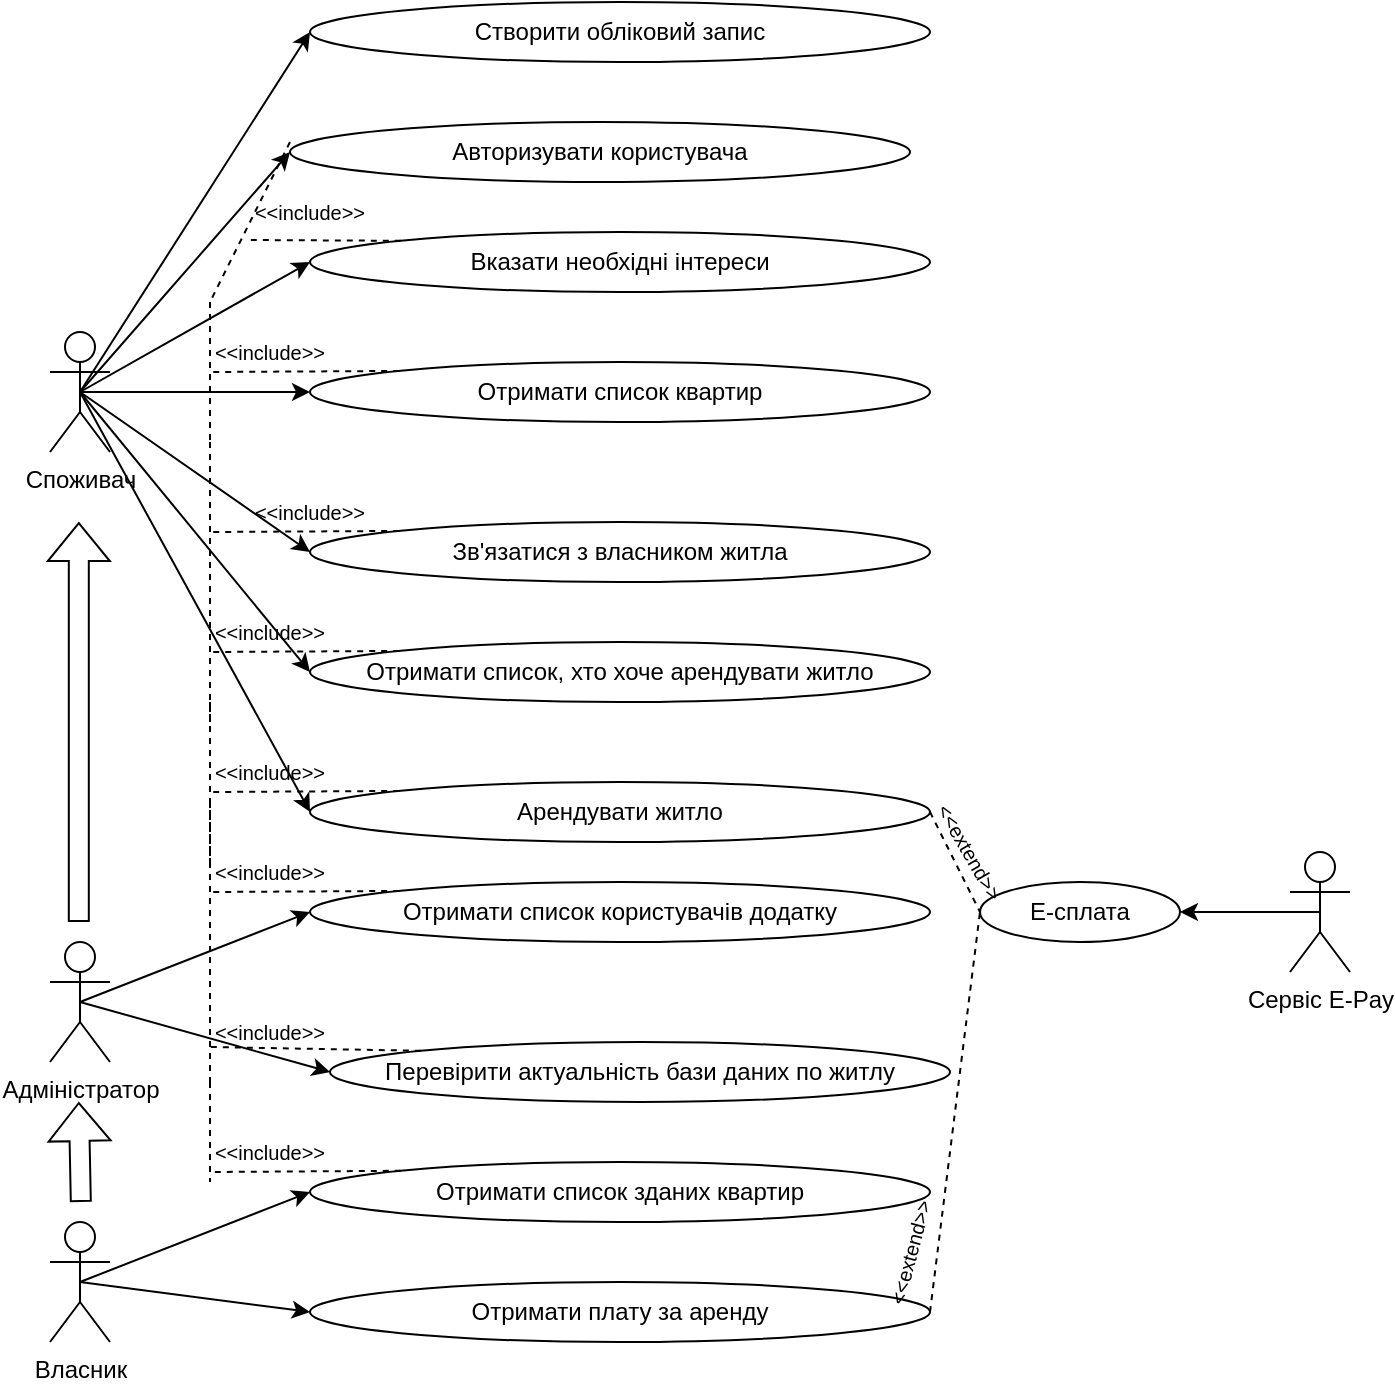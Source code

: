 <mxfile version="20.3.0" type="github"><diagram name="Page-1" id="c4acf3e9-155e-7222-9cf6-157b1a14988f"><mxGraphModel dx="783" dy="875" grid="1" gridSize="10" guides="1" tooltips="1" connect="1" arrows="1" fold="1" page="1" pageScale="1" pageWidth="850" pageHeight="1100" background="none" math="0" shadow="0"><root><mxCell id="0"/><mxCell id="1" parent="0"/><mxCell id="CW-pGeQUT92R2qeC4vDf-24" style="rounded=0;orthogonalLoop=1;jettySize=auto;html=1;exitX=0.5;exitY=0.5;exitDx=0;exitDy=0;exitPerimeter=0;entryX=0;entryY=0.5;entryDx=0;entryDy=0;" edge="1" parent="1" source="CW-pGeQUT92R2qeC4vDf-1" target="CW-pGeQUT92R2qeC4vDf-23"><mxGeometry relative="1" as="geometry"/></mxCell><mxCell id="CW-pGeQUT92R2qeC4vDf-25" style="edgeStyle=none;rounded=0;orthogonalLoop=1;jettySize=auto;html=1;exitX=0.5;exitY=0.5;exitDx=0;exitDy=0;exitPerimeter=0;entryX=0;entryY=0.5;entryDx=0;entryDy=0;" edge="1" parent="1" source="CW-pGeQUT92R2qeC4vDf-1" target="CW-pGeQUT92R2qeC4vDf-18"><mxGeometry relative="1" as="geometry"/></mxCell><mxCell id="CW-pGeQUT92R2qeC4vDf-26" style="edgeStyle=none;rounded=0;orthogonalLoop=1;jettySize=auto;html=1;exitX=0.5;exitY=0.5;exitDx=0;exitDy=0;exitPerimeter=0;entryX=0;entryY=0.5;entryDx=0;entryDy=0;" edge="1" parent="1" source="CW-pGeQUT92R2qeC4vDf-1" target="CW-pGeQUT92R2qeC4vDf-19"><mxGeometry relative="1" as="geometry"/></mxCell><mxCell id="CW-pGeQUT92R2qeC4vDf-27" style="edgeStyle=none;rounded=0;orthogonalLoop=1;jettySize=auto;html=1;exitX=0.5;exitY=0.5;exitDx=0;exitDy=0;exitPerimeter=0;entryX=0;entryY=0.5;entryDx=0;entryDy=0;" edge="1" parent="1" source="CW-pGeQUT92R2qeC4vDf-1" target="CW-pGeQUT92R2qeC4vDf-20"><mxGeometry relative="1" as="geometry"/></mxCell><mxCell id="CW-pGeQUT92R2qeC4vDf-33" style="edgeStyle=none;rounded=0;orthogonalLoop=1;jettySize=auto;html=1;exitX=0.5;exitY=0.5;exitDx=0;exitDy=0;exitPerimeter=0;entryX=0;entryY=0.5;entryDx=0;entryDy=0;" edge="1" parent="1" source="CW-pGeQUT92R2qeC4vDf-1" target="CW-pGeQUT92R2qeC4vDf-21"><mxGeometry relative="1" as="geometry"/></mxCell><mxCell id="CW-pGeQUT92R2qeC4vDf-34" style="edgeStyle=none;rounded=0;orthogonalLoop=1;jettySize=auto;html=1;exitX=0.5;exitY=0.5;exitDx=0;exitDy=0;exitPerimeter=0;entryX=0;entryY=0.5;entryDx=0;entryDy=0;" edge="1" parent="1" source="CW-pGeQUT92R2qeC4vDf-1" target="CW-pGeQUT92R2qeC4vDf-28"><mxGeometry relative="1" as="geometry"/></mxCell><mxCell id="CW-pGeQUT92R2qeC4vDf-53" style="edgeStyle=none;rounded=0;orthogonalLoop=1;jettySize=auto;html=1;exitX=0.5;exitY=0.5;exitDx=0;exitDy=0;exitPerimeter=0;entryX=0;entryY=0.5;entryDx=0;entryDy=0;fontSize=10;" edge="1" parent="1" source="CW-pGeQUT92R2qeC4vDf-1" target="CW-pGeQUT92R2qeC4vDf-52"><mxGeometry relative="1" as="geometry"/></mxCell><mxCell id="CW-pGeQUT92R2qeC4vDf-1" value="Споживач&lt;br&gt;" style="shape=umlActor;verticalLabelPosition=bottom;verticalAlign=top;html=1;outlineConnect=0;" vertex="1" parent="1"><mxGeometry x="40" y="365" width="30" height="60" as="geometry"/></mxCell><mxCell id="CW-pGeQUT92R2qeC4vDf-35" style="edgeStyle=none;rounded=0;orthogonalLoop=1;jettySize=auto;html=1;exitX=0.5;exitY=0.5;exitDx=0;exitDy=0;exitPerimeter=0;entryX=0;entryY=0.5;entryDx=0;entryDy=0;" edge="1" parent="1" source="CW-pGeQUT92R2qeC4vDf-2" target="CW-pGeQUT92R2qeC4vDf-22"><mxGeometry relative="1" as="geometry"/></mxCell><mxCell id="CW-pGeQUT92R2qeC4vDf-36" style="edgeStyle=none;rounded=0;orthogonalLoop=1;jettySize=auto;html=1;exitX=0.5;exitY=0.5;exitDx=0;exitDy=0;exitPerimeter=0;entryX=0;entryY=0.5;entryDx=0;entryDy=0;" edge="1" parent="1" source="CW-pGeQUT92R2qeC4vDf-2" target="CW-pGeQUT92R2qeC4vDf-15"><mxGeometry relative="1" as="geometry"/></mxCell><mxCell id="CW-pGeQUT92R2qeC4vDf-2" value="Адміністратор" style="shape=umlActor;verticalLabelPosition=bottom;verticalAlign=top;html=1;outlineConnect=0;" vertex="1" parent="1"><mxGeometry x="40" y="670" width="30" height="60" as="geometry"/></mxCell><mxCell id="CW-pGeQUT92R2qeC4vDf-31" style="edgeStyle=none;rounded=0;orthogonalLoop=1;jettySize=auto;html=1;exitX=0.5;exitY=0.5;exitDx=0;exitDy=0;exitPerimeter=0;entryX=1;entryY=0.5;entryDx=0;entryDy=0;" edge="1" parent="1" source="CW-pGeQUT92R2qeC4vDf-3" target="CW-pGeQUT92R2qeC4vDf-30"><mxGeometry relative="1" as="geometry"/></mxCell><mxCell id="CW-pGeQUT92R2qeC4vDf-3" value="Сервіс E-Pay" style="shape=umlActor;verticalLabelPosition=bottom;verticalAlign=top;html=1;outlineConnect=0;" vertex="1" parent="1"><mxGeometry x="660" y="625" width="30" height="60" as="geometry"/></mxCell><mxCell id="CW-pGeQUT92R2qeC4vDf-41" style="edgeStyle=none;rounded=0;orthogonalLoop=1;jettySize=auto;html=1;exitX=0.5;exitY=0.5;exitDx=0;exitDy=0;exitPerimeter=0;entryX=0;entryY=0.5;entryDx=0;entryDy=0;" edge="1" parent="1" source="CW-pGeQUT92R2qeC4vDf-5" target="CW-pGeQUT92R2qeC4vDf-17"><mxGeometry relative="1" as="geometry"/></mxCell><mxCell id="CW-pGeQUT92R2qeC4vDf-42" style="edgeStyle=none;rounded=0;orthogonalLoop=1;jettySize=auto;html=1;exitX=0.5;exitY=0.5;exitDx=0;exitDy=0;exitPerimeter=0;entryX=0;entryY=0.5;entryDx=0;entryDy=0;" edge="1" parent="1" source="CW-pGeQUT92R2qeC4vDf-5" target="CW-pGeQUT92R2qeC4vDf-29"><mxGeometry relative="1" as="geometry"/></mxCell><mxCell id="CW-pGeQUT92R2qeC4vDf-5" value="Власник&lt;br&gt;" style="shape=umlActor;verticalLabelPosition=bottom;verticalAlign=top;html=1;outlineConnect=0;" vertex="1" parent="1"><mxGeometry x="40" y="810" width="30" height="60" as="geometry"/></mxCell><mxCell id="CW-pGeQUT92R2qeC4vDf-15" value="Перевірити актуальність бази даних по житлу" style="ellipse;whiteSpace=wrap;html=1;" vertex="1" parent="1"><mxGeometry x="180" y="720" width="310" height="30" as="geometry"/></mxCell><mxCell id="CW-pGeQUT92R2qeC4vDf-17" value="Отримати список зданих квартир" style="ellipse;whiteSpace=wrap;html=1;" vertex="1" parent="1"><mxGeometry x="170" y="780" width="310" height="30" as="geometry"/></mxCell><mxCell id="CW-pGeQUT92R2qeC4vDf-18" value="Вказати необхідні інтереси" style="ellipse;whiteSpace=wrap;html=1;" vertex="1" parent="1"><mxGeometry x="170" y="315" width="310" height="30" as="geometry"/></mxCell><mxCell id="CW-pGeQUT92R2qeC4vDf-19" value="Отримати список квартир" style="ellipse;whiteSpace=wrap;html=1;" vertex="1" parent="1"><mxGeometry x="170" y="380" width="310" height="30" as="geometry"/></mxCell><mxCell id="CW-pGeQUT92R2qeC4vDf-20" value="Зв'язатися з власником житла" style="ellipse;whiteSpace=wrap;html=1;" vertex="1" parent="1"><mxGeometry x="170" y="460" width="310" height="30" as="geometry"/></mxCell><mxCell id="CW-pGeQUT92R2qeC4vDf-21" value="Отримати список, хто хоче арендувати житло" style="ellipse;whiteSpace=wrap;html=1;" vertex="1" parent="1"><mxGeometry x="170" y="520" width="310" height="30" as="geometry"/></mxCell><mxCell id="CW-pGeQUT92R2qeC4vDf-22" value="Отримати список користувачів додатку" style="ellipse;whiteSpace=wrap;html=1;" vertex="1" parent="1"><mxGeometry x="170" y="640" width="310" height="30" as="geometry"/></mxCell><mxCell id="CW-pGeQUT92R2qeC4vDf-23" value="Створити обліковий запис" style="ellipse;whiteSpace=wrap;html=1;" vertex="1" parent="1"><mxGeometry x="170" y="200" width="310" height="30" as="geometry"/></mxCell><mxCell id="CW-pGeQUT92R2qeC4vDf-28" value="Арендувати житло" style="ellipse;whiteSpace=wrap;html=1;" vertex="1" parent="1"><mxGeometry x="170" y="590" width="310" height="30" as="geometry"/></mxCell><mxCell id="CW-pGeQUT92R2qeC4vDf-29" value="Отримати плату за аренду" style="ellipse;whiteSpace=wrap;html=1;" vertex="1" parent="1"><mxGeometry x="170" y="840" width="310" height="30" as="geometry"/></mxCell><mxCell id="CW-pGeQUT92R2qeC4vDf-30" value="E-сплата" style="ellipse;whiteSpace=wrap;html=1;" vertex="1" parent="1"><mxGeometry x="505" y="640" width="100" height="30" as="geometry"/></mxCell><mxCell id="CW-pGeQUT92R2qeC4vDf-39" value="" style="shape=flexArrow;endArrow=classic;html=1;rounded=0;" edge="1" parent="1"><mxGeometry width="50" height="50" relative="1" as="geometry"><mxPoint x="54.41" y="660" as="sourcePoint"/><mxPoint x="54.41" y="460" as="targetPoint"/></mxGeometry></mxCell><mxCell id="CW-pGeQUT92R2qeC4vDf-40" value="" style="shape=flexArrow;endArrow=classic;html=1;rounded=0;" edge="1" parent="1"><mxGeometry width="50" height="50" relative="1" as="geometry"><mxPoint x="55.41" y="800.0" as="sourcePoint"/><mxPoint x="54.41" y="750" as="targetPoint"/></mxGeometry></mxCell><mxCell id="CW-pGeQUT92R2qeC4vDf-45" value="" style="endArrow=none;dashed=1;html=1;rounded=0;entryX=0;entryY=0.5;entryDx=0;entryDy=0;exitX=1;exitY=0.5;exitDx=0;exitDy=0;" edge="1" parent="1" source="CW-pGeQUT92R2qeC4vDf-29" target="CW-pGeQUT92R2qeC4vDf-30"><mxGeometry width="50" height="50" relative="1" as="geometry"><mxPoint x="455" y="710" as="sourcePoint"/><mxPoint x="505" y="660" as="targetPoint"/></mxGeometry></mxCell><mxCell id="CW-pGeQUT92R2qeC4vDf-48" value="" style="endArrow=none;dashed=1;html=1;rounded=0;entryX=0;entryY=0.5;entryDx=0;entryDy=0;exitX=1;exitY=0.5;exitDx=0;exitDy=0;" edge="1" parent="1" source="CW-pGeQUT92R2qeC4vDf-28" target="CW-pGeQUT92R2qeC4vDf-30"><mxGeometry width="50" height="50" relative="1" as="geometry"><mxPoint x="490.0" y="805" as="sourcePoint"/><mxPoint x="515.0" y="665" as="targetPoint"/></mxGeometry></mxCell><mxCell id="CW-pGeQUT92R2qeC4vDf-49" value="&lt;font style=&quot;font-size: 10px;&quot;&gt;&amp;lt;&amp;lt;extend&amp;gt;&amp;gt;&lt;/font&gt;" style="text;html=1;strokeColor=none;fillColor=none;align=center;verticalAlign=middle;whiteSpace=wrap;rounded=0;rotation=60;" vertex="1" parent="1"><mxGeometry x="470" y="610" width="60" height="30" as="geometry"/></mxCell><mxCell id="CW-pGeQUT92R2qeC4vDf-51" value="&lt;font style=&quot;font-size: 10px;&quot;&gt;&amp;lt;&amp;lt;extend&amp;gt;&amp;gt;&lt;/font&gt;" style="text;html=1;strokeColor=none;fillColor=none;align=center;verticalAlign=middle;whiteSpace=wrap;rounded=0;rotation=-75;" vertex="1" parent="1"><mxGeometry x="440" y="810" width="60" height="30" as="geometry"/></mxCell><mxCell id="CW-pGeQUT92R2qeC4vDf-52" value="Авторизувати користувача" style="ellipse;whiteSpace=wrap;html=1;" vertex="1" parent="1"><mxGeometry x="160" y="260" width="310" height="30" as="geometry"/></mxCell><mxCell id="CW-pGeQUT92R2qeC4vDf-56" value="" style="endArrow=none;dashed=1;html=1;rounded=0;fontSize=10;exitX=0;exitY=0;exitDx=0;exitDy=0;" edge="1" parent="1" source="CW-pGeQUT92R2qeC4vDf-17"><mxGeometry width="50" height="50" relative="1" as="geometry"><mxPoint x="280" y="690" as="sourcePoint"/><mxPoint x="120" y="785" as="targetPoint"/></mxGeometry></mxCell><mxCell id="CW-pGeQUT92R2qeC4vDf-57" value="" style="endArrow=none;dashed=1;html=1;rounded=0;fontSize=10;" edge="1" parent="1"><mxGeometry width="50" height="50" relative="1" as="geometry"><mxPoint x="120" y="740" as="sourcePoint"/><mxPoint x="120" y="790" as="targetPoint"/></mxGeometry></mxCell><mxCell id="CW-pGeQUT92R2qeC4vDf-58" value="" style="endArrow=none;dashed=1;html=1;rounded=0;fontSize=10;exitX=0;exitY=0;exitDx=0;exitDy=0;" edge="1" parent="1" source="CW-pGeQUT92R2qeC4vDf-15"><mxGeometry width="50" height="50" relative="1" as="geometry"><mxPoint x="214.609" y="721.97" as="sourcePoint"/><mxPoint x="120" y="722.5" as="targetPoint"/></mxGeometry></mxCell><mxCell id="CW-pGeQUT92R2qeC4vDf-59" value="" style="endArrow=none;dashed=1;html=1;rounded=0;fontSize=10;" edge="1" parent="1"><mxGeometry width="50" height="50" relative="1" as="geometry"><mxPoint x="120" y="677.5" as="sourcePoint"/><mxPoint x="120" y="740" as="targetPoint"/></mxGeometry></mxCell><mxCell id="CW-pGeQUT92R2qeC4vDf-60" value="" style="endArrow=none;dashed=1;html=1;rounded=0;fontSize=10;exitX=0;exitY=0;exitDx=0;exitDy=0;" edge="1" parent="1"><mxGeometry width="50" height="50" relative="1" as="geometry"><mxPoint x="214.609" y="644.47" as="sourcePoint"/><mxPoint x="120" y="645" as="targetPoint"/></mxGeometry></mxCell><mxCell id="CW-pGeQUT92R2qeC4vDf-61" value="" style="endArrow=none;dashed=1;html=1;rounded=0;fontSize=10;" edge="1" parent="1"><mxGeometry width="50" height="50" relative="1" as="geometry"><mxPoint x="120" y="600.0" as="sourcePoint"/><mxPoint x="120" y="680" as="targetPoint"/></mxGeometry></mxCell><mxCell id="CW-pGeQUT92R2qeC4vDf-62" value="" style="endArrow=none;dashed=1;html=1;rounded=0;fontSize=10;exitX=0;exitY=0;exitDx=0;exitDy=0;" edge="1" parent="1"><mxGeometry width="50" height="50" relative="1" as="geometry"><mxPoint x="214.609" y="594.47" as="sourcePoint"/><mxPoint x="120" y="595" as="targetPoint"/></mxGeometry></mxCell><mxCell id="CW-pGeQUT92R2qeC4vDf-63" value="" style="endArrow=none;dashed=1;html=1;rounded=0;fontSize=10;" edge="1" parent="1"><mxGeometry width="50" height="50" relative="1" as="geometry"><mxPoint x="120" y="550" as="sourcePoint"/><mxPoint x="120" y="630" as="targetPoint"/></mxGeometry></mxCell><mxCell id="CW-pGeQUT92R2qeC4vDf-64" value="" style="endArrow=none;dashed=1;html=1;rounded=0;fontSize=10;exitX=0;exitY=0;exitDx=0;exitDy=0;" edge="1" parent="1"><mxGeometry width="50" height="50" relative="1" as="geometry"><mxPoint x="214.609" y="524.47" as="sourcePoint"/><mxPoint x="120" y="525" as="targetPoint"/></mxGeometry></mxCell><mxCell id="CW-pGeQUT92R2qeC4vDf-65" value="" style="endArrow=none;dashed=1;html=1;rounded=0;fontSize=10;" edge="1" parent="1"><mxGeometry width="50" height="50" relative="1" as="geometry"><mxPoint x="120" y="480" as="sourcePoint"/><mxPoint x="120" y="560" as="targetPoint"/></mxGeometry></mxCell><mxCell id="CW-pGeQUT92R2qeC4vDf-66" value="" style="endArrow=none;dashed=1;html=1;rounded=0;fontSize=10;exitX=0;exitY=0;exitDx=0;exitDy=0;" edge="1" parent="1"><mxGeometry width="50" height="50" relative="1" as="geometry"><mxPoint x="214.609" y="464.47" as="sourcePoint"/><mxPoint x="120" y="465" as="targetPoint"/></mxGeometry></mxCell><mxCell id="CW-pGeQUT92R2qeC4vDf-67" value="" style="endArrow=none;dashed=1;html=1;rounded=0;fontSize=10;" edge="1" parent="1"><mxGeometry width="50" height="50" relative="1" as="geometry"><mxPoint x="120" y="420" as="sourcePoint"/><mxPoint x="120" y="500" as="targetPoint"/></mxGeometry></mxCell><mxCell id="CW-pGeQUT92R2qeC4vDf-68" value="" style="endArrow=none;dashed=1;html=1;rounded=0;fontSize=10;exitX=0;exitY=0;exitDx=0;exitDy=0;" edge="1" parent="1"><mxGeometry width="50" height="50" relative="1" as="geometry"><mxPoint x="214.609" y="384.47" as="sourcePoint"/><mxPoint x="120" y="385" as="targetPoint"/></mxGeometry></mxCell><mxCell id="CW-pGeQUT92R2qeC4vDf-69" value="" style="endArrow=none;dashed=1;html=1;rounded=0;fontSize=10;" edge="1" parent="1"><mxGeometry width="50" height="50" relative="1" as="geometry"><mxPoint x="120" y="350" as="sourcePoint"/><mxPoint x="120" y="420" as="targetPoint"/></mxGeometry></mxCell><mxCell id="CW-pGeQUT92R2qeC4vDf-70" value="" style="endArrow=none;dashed=1;html=1;rounded=0;fontSize=10;exitX=0;exitY=0;exitDx=0;exitDy=0;" edge="1" parent="1" source="CW-pGeQUT92R2qeC4vDf-18"><mxGeometry width="50" height="50" relative="1" as="geometry"><mxPoint x="214.609" y="314.47" as="sourcePoint"/><mxPoint x="140" y="319" as="targetPoint"/></mxGeometry></mxCell><mxCell id="CW-pGeQUT92R2qeC4vDf-71" value="" style="endArrow=none;dashed=1;html=1;rounded=0;fontSize=10;exitX=0;exitY=0.333;exitDx=0;exitDy=0;exitPerimeter=0;" edge="1" parent="1" source="CW-pGeQUT92R2qeC4vDf-52"><mxGeometry width="50" height="50" relative="1" as="geometry"><mxPoint x="120" y="270" as="sourcePoint"/><mxPoint x="120" y="350" as="targetPoint"/></mxGeometry></mxCell><mxCell id="CW-pGeQUT92R2qeC4vDf-74" value="&amp;lt;&amp;lt;include&amp;gt;&amp;gt;" style="text;html=1;strokeColor=none;fillColor=none;align=center;verticalAlign=middle;whiteSpace=wrap;rounded=0;fontSize=10;" vertex="1" parent="1"><mxGeometry x="140" y="290" width="60" height="30" as="geometry"/></mxCell><mxCell id="CW-pGeQUT92R2qeC4vDf-75" value="&amp;lt;&amp;lt;include&amp;gt;&amp;gt;" style="text;html=1;strokeColor=none;fillColor=none;align=center;verticalAlign=middle;whiteSpace=wrap;rounded=0;fontSize=10;" vertex="1" parent="1"><mxGeometry x="120" y="360" width="60" height="30" as="geometry"/></mxCell><mxCell id="CW-pGeQUT92R2qeC4vDf-76" value="&amp;lt;&amp;lt;include&amp;gt;&amp;gt;" style="text;html=1;strokeColor=none;fillColor=none;align=center;verticalAlign=middle;whiteSpace=wrap;rounded=0;fontSize=10;" vertex="1" parent="1"><mxGeometry x="140" y="440" width="60" height="30" as="geometry"/></mxCell><mxCell id="CW-pGeQUT92R2qeC4vDf-77" value="&amp;lt;&amp;lt;include&amp;gt;&amp;gt;" style="text;html=1;strokeColor=none;fillColor=none;align=center;verticalAlign=middle;whiteSpace=wrap;rounded=0;fontSize=10;" vertex="1" parent="1"><mxGeometry x="120" y="500" width="60" height="30" as="geometry"/></mxCell><mxCell id="CW-pGeQUT92R2qeC4vDf-78" value="&amp;lt;&amp;lt;include&amp;gt;&amp;gt;" style="text;html=1;strokeColor=none;fillColor=none;align=center;verticalAlign=middle;whiteSpace=wrap;rounded=0;fontSize=10;" vertex="1" parent="1"><mxGeometry x="120" y="570" width="60" height="30" as="geometry"/></mxCell><mxCell id="CW-pGeQUT92R2qeC4vDf-79" value="&amp;lt;&amp;lt;include&amp;gt;&amp;gt;" style="text;html=1;strokeColor=none;fillColor=none;align=center;verticalAlign=middle;whiteSpace=wrap;rounded=0;fontSize=10;" vertex="1" parent="1"><mxGeometry x="120" y="620" width="60" height="30" as="geometry"/></mxCell><mxCell id="CW-pGeQUT92R2qeC4vDf-80" value="&amp;lt;&amp;lt;include&amp;gt;&amp;gt;" style="text;html=1;strokeColor=none;fillColor=none;align=center;verticalAlign=middle;whiteSpace=wrap;rounded=0;fontSize=10;" vertex="1" parent="1"><mxGeometry x="120" y="700" width="60" height="30" as="geometry"/></mxCell><mxCell id="CW-pGeQUT92R2qeC4vDf-81" value="&amp;lt;&amp;lt;include&amp;gt;&amp;gt;" style="text;html=1;strokeColor=none;fillColor=none;align=center;verticalAlign=middle;whiteSpace=wrap;rounded=0;fontSize=10;" vertex="1" parent="1"><mxGeometry x="120" y="760" width="60" height="30" as="geometry"/></mxCell></root></mxGraphModel></diagram></mxfile>